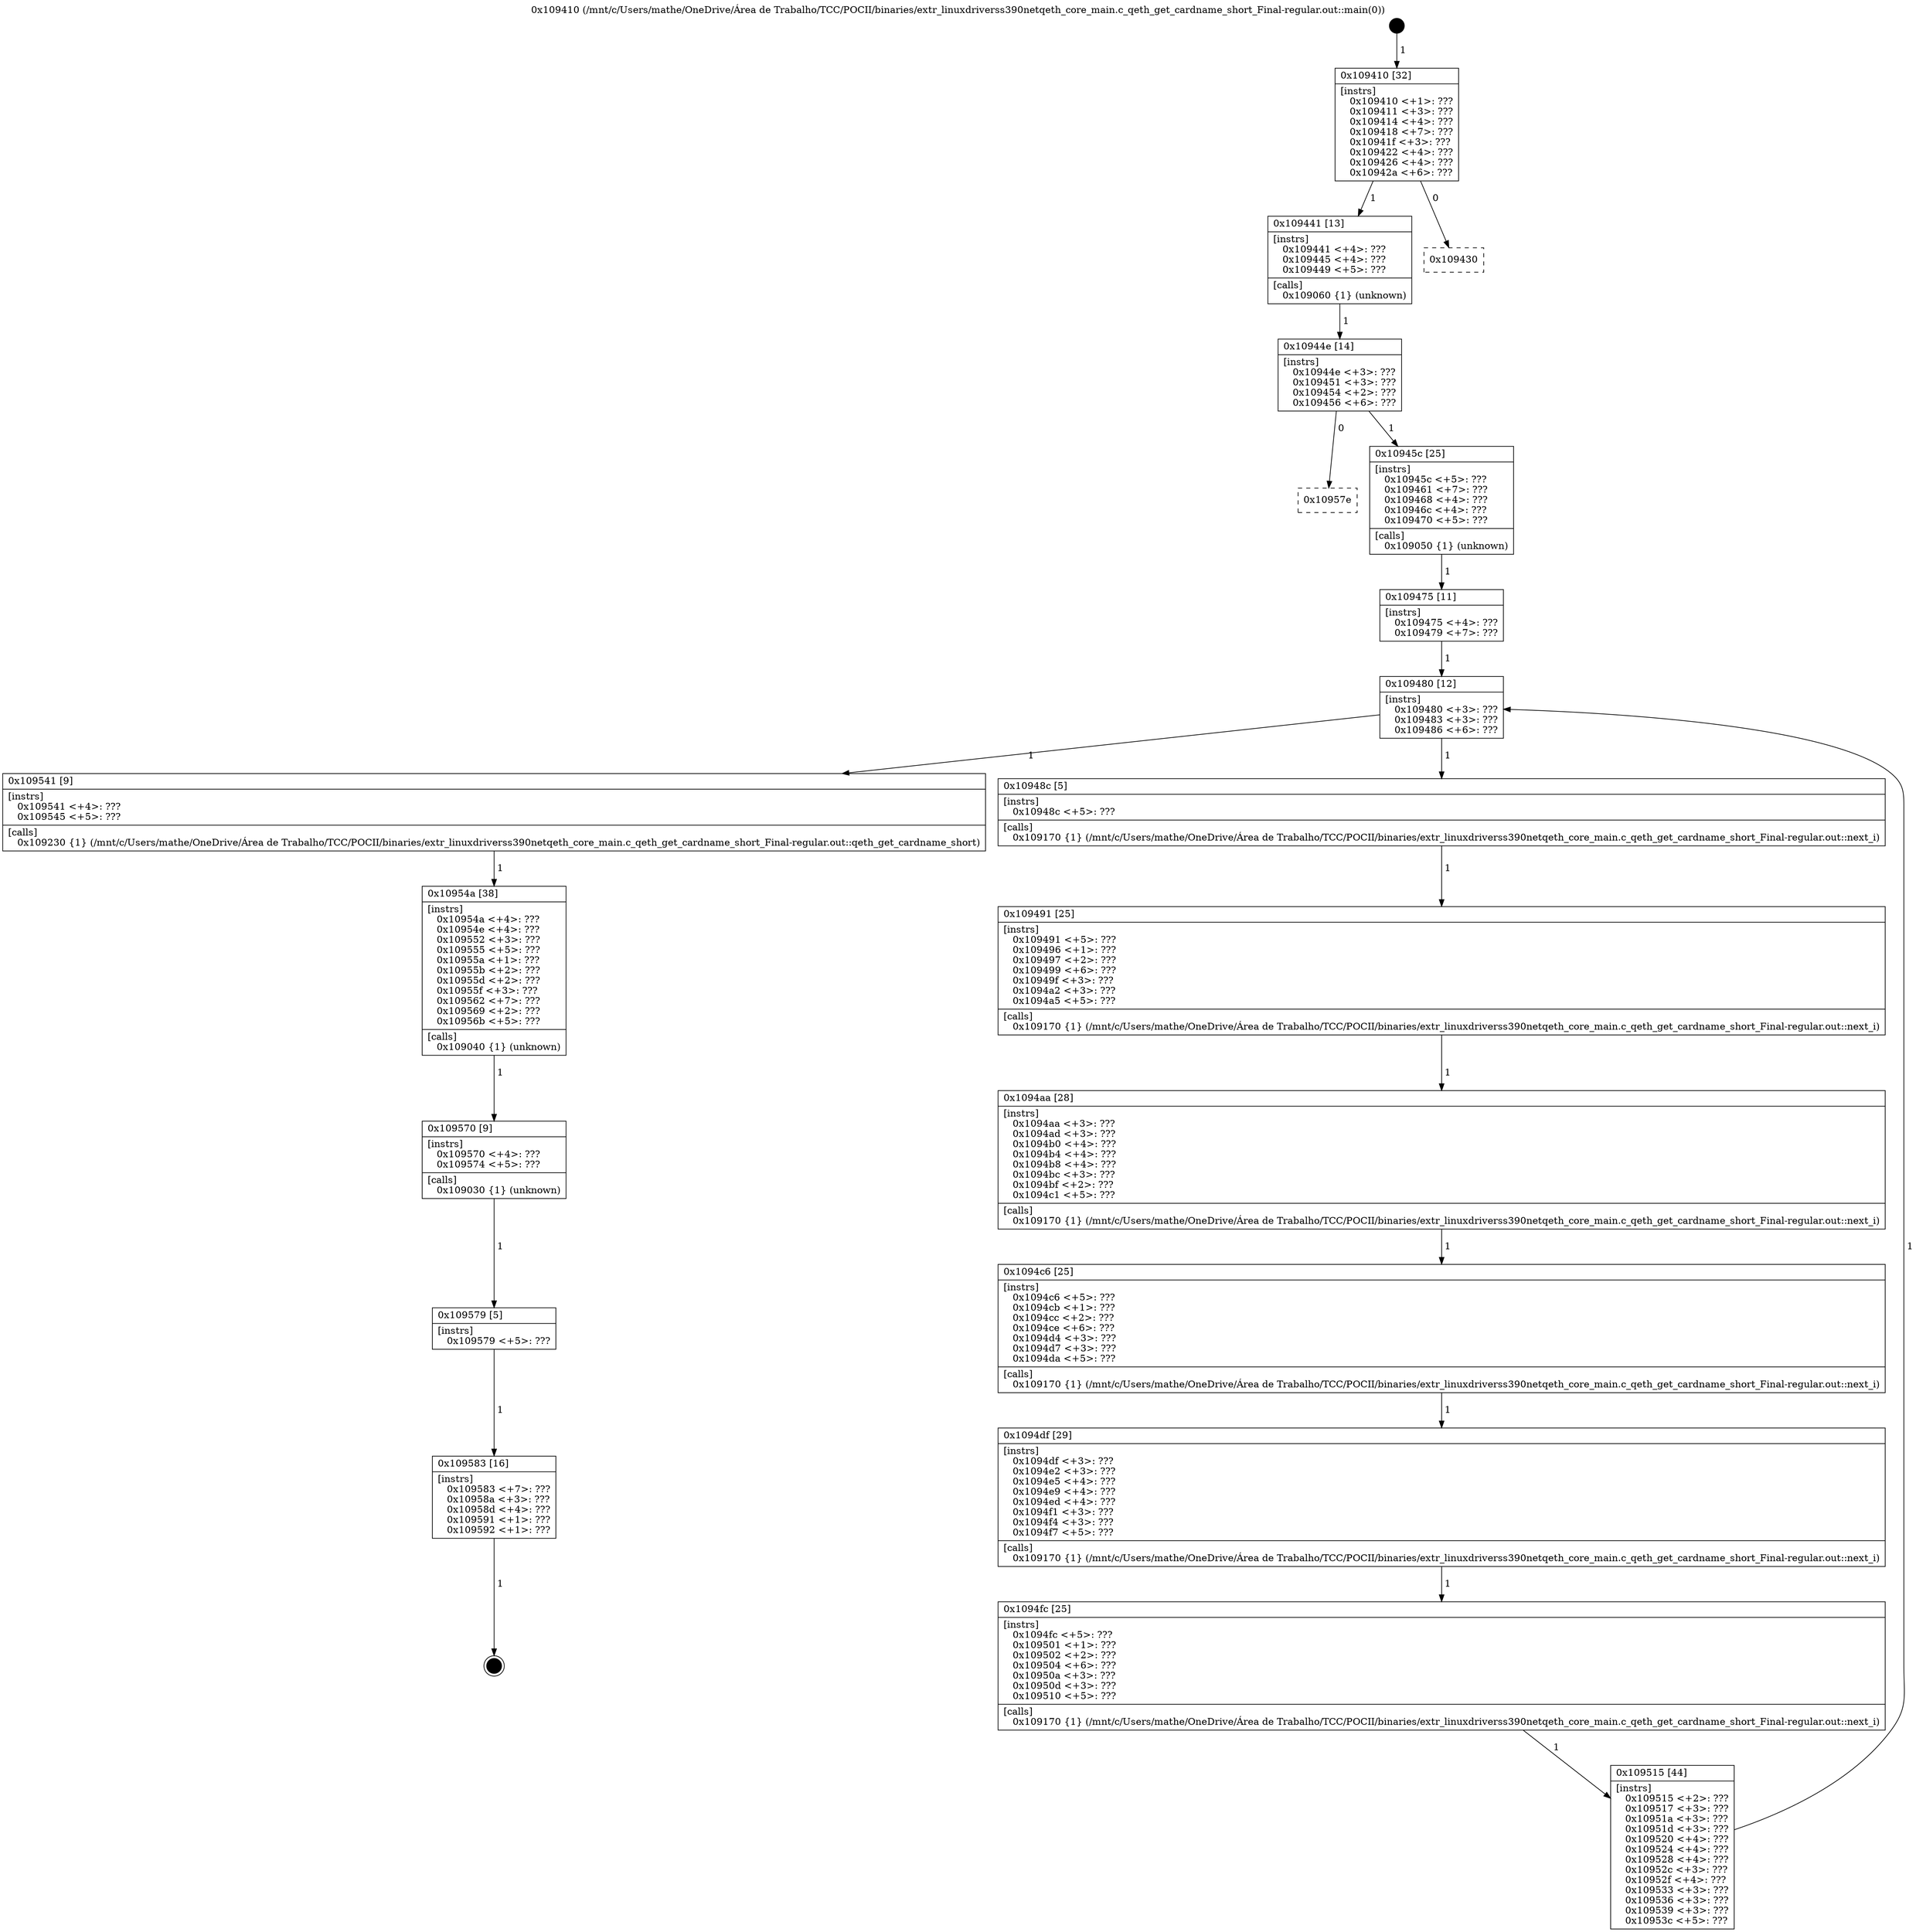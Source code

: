 digraph "0x109410" {
  label = "0x109410 (/mnt/c/Users/mathe/OneDrive/Área de Trabalho/TCC/POCII/binaries/extr_linuxdriverss390netqeth_core_main.c_qeth_get_cardname_short_Final-regular.out::main(0))"
  labelloc = "t"
  node[shape=record]

  Entry [label="",width=0.3,height=0.3,shape=circle,fillcolor=black,style=filled]
  "0x109410" [label="{
     0x109410 [32]\l
     | [instrs]\l
     &nbsp;&nbsp;0x109410 \<+1\>: ???\l
     &nbsp;&nbsp;0x109411 \<+3\>: ???\l
     &nbsp;&nbsp;0x109414 \<+4\>: ???\l
     &nbsp;&nbsp;0x109418 \<+7\>: ???\l
     &nbsp;&nbsp;0x10941f \<+3\>: ???\l
     &nbsp;&nbsp;0x109422 \<+4\>: ???\l
     &nbsp;&nbsp;0x109426 \<+4\>: ???\l
     &nbsp;&nbsp;0x10942a \<+6\>: ???\l
  }"]
  "0x109441" [label="{
     0x109441 [13]\l
     | [instrs]\l
     &nbsp;&nbsp;0x109441 \<+4\>: ???\l
     &nbsp;&nbsp;0x109445 \<+4\>: ???\l
     &nbsp;&nbsp;0x109449 \<+5\>: ???\l
     | [calls]\l
     &nbsp;&nbsp;0x109060 \{1\} (unknown)\l
  }"]
  "0x109430" [label="{
     0x109430\l
  }", style=dashed]
  "0x10944e" [label="{
     0x10944e [14]\l
     | [instrs]\l
     &nbsp;&nbsp;0x10944e \<+3\>: ???\l
     &nbsp;&nbsp;0x109451 \<+3\>: ???\l
     &nbsp;&nbsp;0x109454 \<+2\>: ???\l
     &nbsp;&nbsp;0x109456 \<+6\>: ???\l
  }"]
  "0x10957e" [label="{
     0x10957e\l
  }", style=dashed]
  "0x10945c" [label="{
     0x10945c [25]\l
     | [instrs]\l
     &nbsp;&nbsp;0x10945c \<+5\>: ???\l
     &nbsp;&nbsp;0x109461 \<+7\>: ???\l
     &nbsp;&nbsp;0x109468 \<+4\>: ???\l
     &nbsp;&nbsp;0x10946c \<+4\>: ???\l
     &nbsp;&nbsp;0x109470 \<+5\>: ???\l
     | [calls]\l
     &nbsp;&nbsp;0x109050 \{1\} (unknown)\l
  }"]
  Exit [label="",width=0.3,height=0.3,shape=circle,fillcolor=black,style=filled,peripheries=2]
  "0x109480" [label="{
     0x109480 [12]\l
     | [instrs]\l
     &nbsp;&nbsp;0x109480 \<+3\>: ???\l
     &nbsp;&nbsp;0x109483 \<+3\>: ???\l
     &nbsp;&nbsp;0x109486 \<+6\>: ???\l
  }"]
  "0x109541" [label="{
     0x109541 [9]\l
     | [instrs]\l
     &nbsp;&nbsp;0x109541 \<+4\>: ???\l
     &nbsp;&nbsp;0x109545 \<+5\>: ???\l
     | [calls]\l
     &nbsp;&nbsp;0x109230 \{1\} (/mnt/c/Users/mathe/OneDrive/Área de Trabalho/TCC/POCII/binaries/extr_linuxdriverss390netqeth_core_main.c_qeth_get_cardname_short_Final-regular.out::qeth_get_cardname_short)\l
  }"]
  "0x10948c" [label="{
     0x10948c [5]\l
     | [instrs]\l
     &nbsp;&nbsp;0x10948c \<+5\>: ???\l
     | [calls]\l
     &nbsp;&nbsp;0x109170 \{1\} (/mnt/c/Users/mathe/OneDrive/Área de Trabalho/TCC/POCII/binaries/extr_linuxdriverss390netqeth_core_main.c_qeth_get_cardname_short_Final-regular.out::next_i)\l
  }"]
  "0x109491" [label="{
     0x109491 [25]\l
     | [instrs]\l
     &nbsp;&nbsp;0x109491 \<+5\>: ???\l
     &nbsp;&nbsp;0x109496 \<+1\>: ???\l
     &nbsp;&nbsp;0x109497 \<+2\>: ???\l
     &nbsp;&nbsp;0x109499 \<+6\>: ???\l
     &nbsp;&nbsp;0x10949f \<+3\>: ???\l
     &nbsp;&nbsp;0x1094a2 \<+3\>: ???\l
     &nbsp;&nbsp;0x1094a5 \<+5\>: ???\l
     | [calls]\l
     &nbsp;&nbsp;0x109170 \{1\} (/mnt/c/Users/mathe/OneDrive/Área de Trabalho/TCC/POCII/binaries/extr_linuxdriverss390netqeth_core_main.c_qeth_get_cardname_short_Final-regular.out::next_i)\l
  }"]
  "0x1094aa" [label="{
     0x1094aa [28]\l
     | [instrs]\l
     &nbsp;&nbsp;0x1094aa \<+3\>: ???\l
     &nbsp;&nbsp;0x1094ad \<+3\>: ???\l
     &nbsp;&nbsp;0x1094b0 \<+4\>: ???\l
     &nbsp;&nbsp;0x1094b4 \<+4\>: ???\l
     &nbsp;&nbsp;0x1094b8 \<+4\>: ???\l
     &nbsp;&nbsp;0x1094bc \<+3\>: ???\l
     &nbsp;&nbsp;0x1094bf \<+2\>: ???\l
     &nbsp;&nbsp;0x1094c1 \<+5\>: ???\l
     | [calls]\l
     &nbsp;&nbsp;0x109170 \{1\} (/mnt/c/Users/mathe/OneDrive/Área de Trabalho/TCC/POCII/binaries/extr_linuxdriverss390netqeth_core_main.c_qeth_get_cardname_short_Final-regular.out::next_i)\l
  }"]
  "0x1094c6" [label="{
     0x1094c6 [25]\l
     | [instrs]\l
     &nbsp;&nbsp;0x1094c6 \<+5\>: ???\l
     &nbsp;&nbsp;0x1094cb \<+1\>: ???\l
     &nbsp;&nbsp;0x1094cc \<+2\>: ???\l
     &nbsp;&nbsp;0x1094ce \<+6\>: ???\l
     &nbsp;&nbsp;0x1094d4 \<+3\>: ???\l
     &nbsp;&nbsp;0x1094d7 \<+3\>: ???\l
     &nbsp;&nbsp;0x1094da \<+5\>: ???\l
     | [calls]\l
     &nbsp;&nbsp;0x109170 \{1\} (/mnt/c/Users/mathe/OneDrive/Área de Trabalho/TCC/POCII/binaries/extr_linuxdriverss390netqeth_core_main.c_qeth_get_cardname_short_Final-regular.out::next_i)\l
  }"]
  "0x1094df" [label="{
     0x1094df [29]\l
     | [instrs]\l
     &nbsp;&nbsp;0x1094df \<+3\>: ???\l
     &nbsp;&nbsp;0x1094e2 \<+3\>: ???\l
     &nbsp;&nbsp;0x1094e5 \<+4\>: ???\l
     &nbsp;&nbsp;0x1094e9 \<+4\>: ???\l
     &nbsp;&nbsp;0x1094ed \<+4\>: ???\l
     &nbsp;&nbsp;0x1094f1 \<+3\>: ???\l
     &nbsp;&nbsp;0x1094f4 \<+3\>: ???\l
     &nbsp;&nbsp;0x1094f7 \<+5\>: ???\l
     | [calls]\l
     &nbsp;&nbsp;0x109170 \{1\} (/mnt/c/Users/mathe/OneDrive/Área de Trabalho/TCC/POCII/binaries/extr_linuxdriverss390netqeth_core_main.c_qeth_get_cardname_short_Final-regular.out::next_i)\l
  }"]
  "0x1094fc" [label="{
     0x1094fc [25]\l
     | [instrs]\l
     &nbsp;&nbsp;0x1094fc \<+5\>: ???\l
     &nbsp;&nbsp;0x109501 \<+1\>: ???\l
     &nbsp;&nbsp;0x109502 \<+2\>: ???\l
     &nbsp;&nbsp;0x109504 \<+6\>: ???\l
     &nbsp;&nbsp;0x10950a \<+3\>: ???\l
     &nbsp;&nbsp;0x10950d \<+3\>: ???\l
     &nbsp;&nbsp;0x109510 \<+5\>: ???\l
     | [calls]\l
     &nbsp;&nbsp;0x109170 \{1\} (/mnt/c/Users/mathe/OneDrive/Área de Trabalho/TCC/POCII/binaries/extr_linuxdriverss390netqeth_core_main.c_qeth_get_cardname_short_Final-regular.out::next_i)\l
  }"]
  "0x109515" [label="{
     0x109515 [44]\l
     | [instrs]\l
     &nbsp;&nbsp;0x109515 \<+2\>: ???\l
     &nbsp;&nbsp;0x109517 \<+3\>: ???\l
     &nbsp;&nbsp;0x10951a \<+3\>: ???\l
     &nbsp;&nbsp;0x10951d \<+3\>: ???\l
     &nbsp;&nbsp;0x109520 \<+4\>: ???\l
     &nbsp;&nbsp;0x109524 \<+4\>: ???\l
     &nbsp;&nbsp;0x109528 \<+4\>: ???\l
     &nbsp;&nbsp;0x10952c \<+3\>: ???\l
     &nbsp;&nbsp;0x10952f \<+4\>: ???\l
     &nbsp;&nbsp;0x109533 \<+3\>: ???\l
     &nbsp;&nbsp;0x109536 \<+3\>: ???\l
     &nbsp;&nbsp;0x109539 \<+3\>: ???\l
     &nbsp;&nbsp;0x10953c \<+5\>: ???\l
  }"]
  "0x109475" [label="{
     0x109475 [11]\l
     | [instrs]\l
     &nbsp;&nbsp;0x109475 \<+4\>: ???\l
     &nbsp;&nbsp;0x109479 \<+7\>: ???\l
  }"]
  "0x10954a" [label="{
     0x10954a [38]\l
     | [instrs]\l
     &nbsp;&nbsp;0x10954a \<+4\>: ???\l
     &nbsp;&nbsp;0x10954e \<+4\>: ???\l
     &nbsp;&nbsp;0x109552 \<+3\>: ???\l
     &nbsp;&nbsp;0x109555 \<+5\>: ???\l
     &nbsp;&nbsp;0x10955a \<+1\>: ???\l
     &nbsp;&nbsp;0x10955b \<+2\>: ???\l
     &nbsp;&nbsp;0x10955d \<+2\>: ???\l
     &nbsp;&nbsp;0x10955f \<+3\>: ???\l
     &nbsp;&nbsp;0x109562 \<+7\>: ???\l
     &nbsp;&nbsp;0x109569 \<+2\>: ???\l
     &nbsp;&nbsp;0x10956b \<+5\>: ???\l
     | [calls]\l
     &nbsp;&nbsp;0x109040 \{1\} (unknown)\l
  }"]
  "0x109570" [label="{
     0x109570 [9]\l
     | [instrs]\l
     &nbsp;&nbsp;0x109570 \<+4\>: ???\l
     &nbsp;&nbsp;0x109574 \<+5\>: ???\l
     | [calls]\l
     &nbsp;&nbsp;0x109030 \{1\} (unknown)\l
  }"]
  "0x109579" [label="{
     0x109579 [5]\l
     | [instrs]\l
     &nbsp;&nbsp;0x109579 \<+5\>: ???\l
  }"]
  "0x109583" [label="{
     0x109583 [16]\l
     | [instrs]\l
     &nbsp;&nbsp;0x109583 \<+7\>: ???\l
     &nbsp;&nbsp;0x10958a \<+3\>: ???\l
     &nbsp;&nbsp;0x10958d \<+4\>: ???\l
     &nbsp;&nbsp;0x109591 \<+1\>: ???\l
     &nbsp;&nbsp;0x109592 \<+1\>: ???\l
  }"]
  Entry -> "0x109410" [label=" 1"]
  "0x109410" -> "0x109441" [label=" 1"]
  "0x109410" -> "0x109430" [label=" 0"]
  "0x109441" -> "0x10944e" [label=" 1"]
  "0x10944e" -> "0x10957e" [label=" 0"]
  "0x10944e" -> "0x10945c" [label=" 1"]
  "0x109583" -> Exit [label=" 1"]
  "0x10945c" -> "0x109475" [label=" 1"]
  "0x109480" -> "0x109541" [label=" 1"]
  "0x109480" -> "0x10948c" [label=" 1"]
  "0x10948c" -> "0x109491" [label=" 1"]
  "0x109491" -> "0x1094aa" [label=" 1"]
  "0x1094aa" -> "0x1094c6" [label=" 1"]
  "0x1094c6" -> "0x1094df" [label=" 1"]
  "0x1094df" -> "0x1094fc" [label=" 1"]
  "0x1094fc" -> "0x109515" [label=" 1"]
  "0x109475" -> "0x109480" [label=" 1"]
  "0x109515" -> "0x109480" [label=" 1"]
  "0x109541" -> "0x10954a" [label=" 1"]
  "0x10954a" -> "0x109570" [label=" 1"]
  "0x109570" -> "0x109579" [label=" 1"]
  "0x109579" -> "0x109583" [label=" 1"]
}
